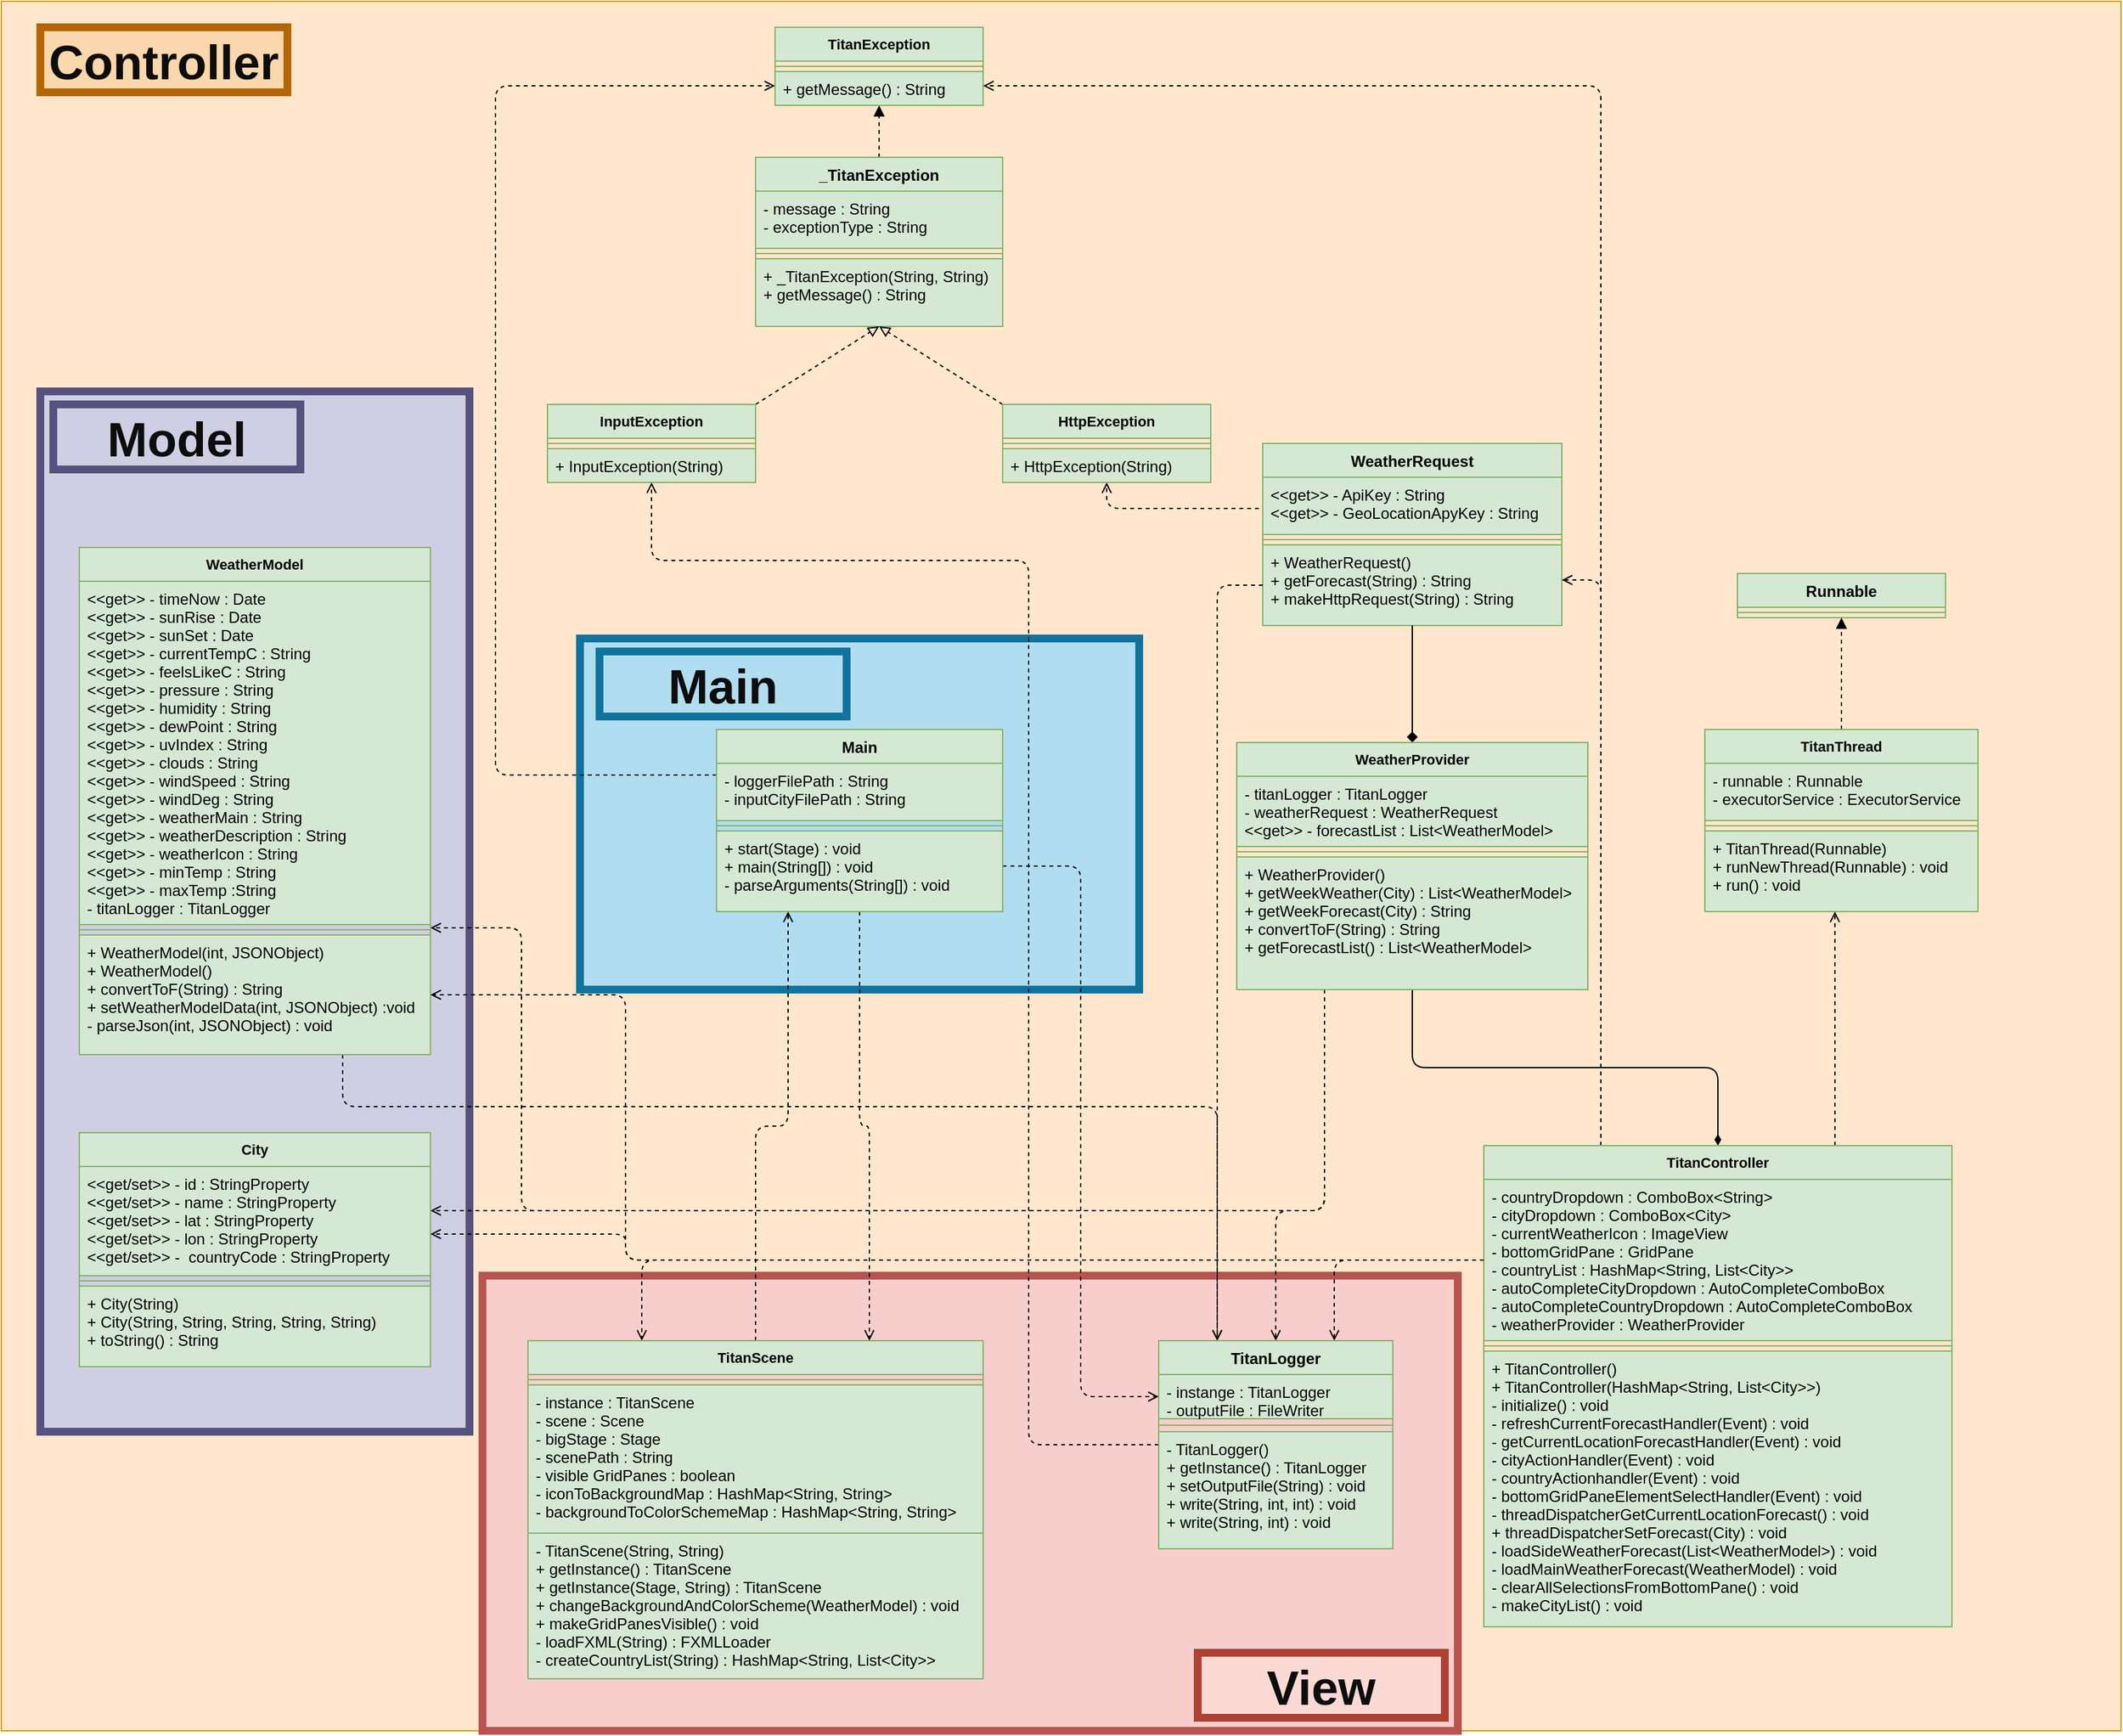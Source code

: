 <mxfile version="14.1.8" type="device"><diagram id="eHaD_CWs5Flxbc8DJSKp" name="Page-1"><mxGraphModel dx="2076" dy="2394" grid="1" gridSize="10" guides="1" tooltips="1" connect="1" arrows="1" fold="1" page="1" pageScale="1" pageWidth="850" pageHeight="1100" math="0" shadow="0"><root><mxCell id="0"/><mxCell id="1" parent="0"/><mxCell id="VTTxs8crWh6xpABYQGa9-65" value="" style="rounded=0;whiteSpace=wrap;html=1;fillColor=#ffe6cc;strokeColor=#d79b00;" vertex="1" parent="1"><mxGeometry x="30" y="-270" width="1630" height="1330" as="geometry"/></mxCell><mxCell id="VTTxs8crWh6xpABYQGa9-68" value="" style="rounded=0;whiteSpace=wrap;html=1;strokeWidth=6;fillColor=#f8cecc;strokeColor=#b85450;" vertex="1" parent="1"><mxGeometry x="400" y="710" width="750" height="350" as="geometry"/></mxCell><mxCell id="VTTxs8crWh6xpABYQGa9-71" value="" style="rounded=0;whiteSpace=wrap;html=1;strokeWidth=6;fillColor=#d0cee2;strokeColor=#56517e;" vertex="1" parent="1"><mxGeometry x="60" y="30" width="330" height="800" as="geometry"/></mxCell><mxCell id="VTTxs8crWh6xpABYQGa9-73" value="" style="rounded=0;whiteSpace=wrap;html=1;strokeWidth=6;fillColor=#b1ddf0;strokeColor=#10739e;" vertex="1" parent="1"><mxGeometry x="475" y="220" width="430" height="270" as="geometry"/></mxCell><mxCell id="VTTxs8crWh6xpABYQGa9-53" style="edgeStyle=orthogonalEdgeStyle;rounded=1;orthogonalLoop=1;jettySize=auto;html=1;exitX=0.5;exitY=1;exitDx=0;exitDy=0;entryX=0.75;entryY=0;entryDx=0;entryDy=0;dashed=1;endArrow=open;endFill=0;strokeColor=#000000;strokeWidth=1;" edge="1" parent="1" source="Y9G2NRjFEBkeJGTZ_HGm-6" target="Y9G2NRjFEBkeJGTZ_HGm-70"><mxGeometry relative="1" as="geometry"/></mxCell><mxCell id="VTTxs8crWh6xpABYQGa9-55" style="edgeStyle=orthogonalEdgeStyle;rounded=1;orthogonalLoop=1;jettySize=auto;html=1;exitX=1;exitY=0.75;exitDx=0;exitDy=0;entryX=0;entryY=0.5;entryDx=0;entryDy=0;dashed=1;endArrow=open;endFill=0;strokeColor=#000000;strokeWidth=1;" edge="1" parent="1" source="Y9G2NRjFEBkeJGTZ_HGm-6" target="Y9G2NRjFEBkeJGTZ_HGm-15"><mxGeometry relative="1" as="geometry"/></mxCell><mxCell id="VTTxs8crWh6xpABYQGa9-64" style="edgeStyle=orthogonalEdgeStyle;rounded=1;orthogonalLoop=1;jettySize=auto;html=1;exitX=0;exitY=0.25;exitDx=0;exitDy=0;entryX=0;entryY=0.75;entryDx=0;entryDy=0;dashed=1;endArrow=open;endFill=0;strokeColor=#000000;strokeWidth=1;" edge="1" parent="1" source="Y9G2NRjFEBkeJGTZ_HGm-6" target="Y9G2NRjFEBkeJGTZ_HGm-49"><mxGeometry relative="1" as="geometry"><Array as="points"><mxPoint x="410" y="325"/><mxPoint x="410" y="-205"/></Array></mxGeometry></mxCell><mxCell id="Y9G2NRjFEBkeJGTZ_HGm-6" value="Main&#10;" style="swimlane;fontStyle=1;align=center;verticalAlign=top;childLayout=stackLayout;horizontal=1;startSize=26;horizontalStack=0;resizeParent=1;resizeParentMax=0;resizeLast=0;collapsible=1;marginBottom=0;fillColor=#d5e8d4;strokeColor=#82b366;" parent="1" vertex="1"><mxGeometry x="580" y="290" width="220" height="140" as="geometry"/></mxCell><mxCell id="Y9G2NRjFEBkeJGTZ_HGm-7" value="- loggerFilePath : String&#10;- inputCityFilePath : String&#10;" style="text;strokeColor=#82b366;fillColor=#d5e8d4;align=left;verticalAlign=top;spacingLeft=4;spacingRight=4;overflow=hidden;rotatable=0;points=[[0,0.5],[1,0.5]];portConstraint=eastwest;" parent="Y9G2NRjFEBkeJGTZ_HGm-6" vertex="1"><mxGeometry y="26" width="220" height="44" as="geometry"/></mxCell><mxCell id="Y9G2NRjFEBkeJGTZ_HGm-8" value="" style="line;strokeWidth=1;fillColor=#d5e8d4;align=left;verticalAlign=middle;spacingTop=-1;spacingLeft=3;spacingRight=3;rotatable=0;labelPosition=right;points=[];portConstraint=eastwest;strokeColor=#82b366;" parent="Y9G2NRjFEBkeJGTZ_HGm-6" vertex="1"><mxGeometry y="70" width="220" height="8" as="geometry"/></mxCell><mxCell id="Y9G2NRjFEBkeJGTZ_HGm-9" value="+ start(Stage) : void&#10;+ main(String[]) : void&#10;- parseArguments(String[]) : void" style="text;strokeColor=#82b366;fillColor=#d5e8d4;align=left;verticalAlign=top;spacingLeft=4;spacingRight=4;overflow=hidden;rotatable=0;points=[[0,0.5],[1,0.5]];portConstraint=eastwest;" parent="Y9G2NRjFEBkeJGTZ_HGm-6" vertex="1"><mxGeometry y="78" width="220" height="62" as="geometry"/></mxCell><mxCell id="VTTxs8crWh6xpABYQGa9-62" style="edgeStyle=orthogonalEdgeStyle;rounded=1;orthogonalLoop=1;jettySize=auto;html=1;exitX=0;exitY=0.5;exitDx=0;exitDy=0;dashed=1;endArrow=open;endFill=0;strokeColor=#000000;strokeWidth=1;" edge="1" parent="1" source="Y9G2NRjFEBkeJGTZ_HGm-14" target="Y9G2NRjFEBkeJGTZ_HGm-45"><mxGeometry relative="1" as="geometry"><Array as="points"><mxPoint x="820" y="840"/><mxPoint x="820" y="160"/><mxPoint x="530" y="160"/></Array></mxGeometry></mxCell><mxCell id="VTTxs8crWh6xpABYQGa9-27" style="edgeStyle=none;rounded=1;orthogonalLoop=1;jettySize=auto;html=1;exitX=0.5;exitY=0;exitDx=0;exitDy=0;entryX=0.5;entryY=1;entryDx=0;entryDy=0;dashed=1;endArrow=block;endFill=1;strokeColor=#000000;strokeWidth=1;" edge="1" parent="1" source="Y9G2NRjFEBkeJGTZ_HGm-22" target="Y9G2NRjFEBkeJGTZ_HGm-49"><mxGeometry relative="1" as="geometry"/></mxCell><mxCell id="Y9G2NRjFEBkeJGTZ_HGm-22" value="_TitanException" style="swimlane;fontStyle=1;align=center;verticalAlign=top;childLayout=stackLayout;horizontal=1;startSize=26;horizontalStack=0;resizeParent=1;resizeParentMax=0;resizeLast=0;collapsible=1;marginBottom=0;fillColor=#d5e8d4;strokeColor=#82b366;" parent="1" vertex="1"><mxGeometry x="610" y="-150" width="190" height="130" as="geometry"/></mxCell><mxCell id="Y9G2NRjFEBkeJGTZ_HGm-23" value="- message : String&#10;- exceptionType : String" style="text;strokeColor=#82b366;fillColor=#d5e8d4;align=left;verticalAlign=top;spacingLeft=4;spacingRight=4;overflow=hidden;rotatable=0;points=[[0,0.5],[1,0.5]];portConstraint=eastwest;" parent="Y9G2NRjFEBkeJGTZ_HGm-22" vertex="1"><mxGeometry y="26" width="190" height="44" as="geometry"/></mxCell><mxCell id="Y9G2NRjFEBkeJGTZ_HGm-24" value="" style="line;strokeWidth=1;fillColor=#d5e8d4;align=left;verticalAlign=middle;spacingTop=-1;spacingLeft=3;spacingRight=3;rotatable=0;labelPosition=right;points=[];portConstraint=eastwest;strokeColor=#82b366;" parent="Y9G2NRjFEBkeJGTZ_HGm-22" vertex="1"><mxGeometry y="70" width="190" height="8" as="geometry"/></mxCell><mxCell id="Y9G2NRjFEBkeJGTZ_HGm-25" value="+ _TitanException(String, String)&#10;+ getMessage() : String" style="text;strokeColor=#82b366;fillColor=#d5e8d4;align=left;verticalAlign=top;spacingLeft=4;spacingRight=4;overflow=hidden;rotatable=0;points=[[0,0.5],[1,0.5]];portConstraint=eastwest;" parent="Y9G2NRjFEBkeJGTZ_HGm-22" vertex="1"><mxGeometry y="78" width="190" height="52" as="geometry"/></mxCell><mxCell id="VTTxs8crWh6xpABYQGa9-34" style="edgeStyle=orthogonalEdgeStyle;rounded=1;orthogonalLoop=1;jettySize=auto;html=1;exitX=0.008;exitY=0.282;exitDx=0;exitDy=0;entryX=0.5;entryY=1;entryDx=0;entryDy=0;dashed=1;endArrow=open;endFill=0;strokeColor=#000000;strokeWidth=1;exitPerimeter=0;" edge="1" parent="1" source="Y9G2NRjFEBkeJGTZ_HGm-27" target="Y9G2NRjFEBkeJGTZ_HGm-39"><mxGeometry relative="1" as="geometry"><Array as="points"><mxPoint x="1167" y="120"/><mxPoint x="880" y="120"/></Array></mxGeometry></mxCell><mxCell id="Y9G2NRjFEBkeJGTZ_HGm-26" value="WeatherRequest" style="swimlane;fontStyle=1;align=center;verticalAlign=top;childLayout=stackLayout;horizontal=1;startSize=26;horizontalStack=0;resizeParent=1;resizeParentMax=0;resizeLast=0;collapsible=1;marginBottom=0;fillColor=#d5e8d4;strokeColor=#82b366;" parent="1" vertex="1"><mxGeometry x="1000" y="70" width="230" height="140" as="geometry"/></mxCell><mxCell id="Y9G2NRjFEBkeJGTZ_HGm-27" value="&lt;&lt;get&gt;&gt; - ApiKey : String&#10;&lt;&lt;get&gt;&gt; - GeoLocationApyKey : String" style="text;strokeColor=#82b366;fillColor=#d5e8d4;align=left;verticalAlign=top;spacingLeft=4;spacingRight=4;overflow=hidden;rotatable=0;points=[[0,0.5],[1,0.5]];portConstraint=eastwest;" parent="Y9G2NRjFEBkeJGTZ_HGm-26" vertex="1"><mxGeometry y="26" width="230" height="44" as="geometry"/></mxCell><mxCell id="Y9G2NRjFEBkeJGTZ_HGm-28" value="" style="line;strokeWidth=1;fillColor=#d5e8d4;align=left;verticalAlign=middle;spacingTop=-1;spacingLeft=3;spacingRight=3;rotatable=0;labelPosition=right;points=[];portConstraint=eastwest;strokeColor=#82b366;" parent="Y9G2NRjFEBkeJGTZ_HGm-26" vertex="1"><mxGeometry y="70" width="230" height="8" as="geometry"/></mxCell><mxCell id="Y9G2NRjFEBkeJGTZ_HGm-29" value="+ WeatherRequest()&#10;+ getForecast(String) : String&#10;+ makeHttpRequest(String) : String" style="text;strokeColor=#82b366;fillColor=#d5e8d4;align=left;verticalAlign=top;spacingLeft=4;spacingRight=4;overflow=hidden;rotatable=0;points=[[0,0.5],[1,0.5]];portConstraint=eastwest;" parent="Y9G2NRjFEBkeJGTZ_HGm-26" vertex="1"><mxGeometry y="78" width="230" height="62" as="geometry"/></mxCell><mxCell id="Y9G2NRjFEBkeJGTZ_HGm-30" value="Runnable&#10;" style="swimlane;fontStyle=1;align=center;verticalAlign=top;childLayout=stackLayout;horizontal=1;startSize=26;horizontalStack=0;resizeParent=1;resizeParentMax=0;resizeLast=0;collapsible=1;marginBottom=0;fillColor=#d5e8d4;strokeColor=#82b366;" parent="1" vertex="1"><mxGeometry x="1365" y="170" width="160" height="34" as="geometry"/></mxCell><mxCell id="Y9G2NRjFEBkeJGTZ_HGm-31" value="" style="line;strokeWidth=1;fillColor=#d5e8d4;align=left;verticalAlign=middle;spacingTop=-1;spacingLeft=3;spacingRight=3;rotatable=0;labelPosition=right;points=[];portConstraint=eastwest;strokeColor=#82b366;" parent="Y9G2NRjFEBkeJGTZ_HGm-30" vertex="1"><mxGeometry y="26" width="160" height="8" as="geometry"/></mxCell><mxCell id="VTTxs8crWh6xpABYQGa9-2" style="edgeStyle=orthogonalEdgeStyle;rounded=1;orthogonalLoop=1;jettySize=auto;html=1;exitX=0.5;exitY=0;exitDx=0;exitDy=0;entryX=0.5;entryY=1;entryDx=0;entryDy=0;dashed=1;endArrow=block;endFill=1;fillColor=#f8cecc;" edge="1" parent="1" source="Y9G2NRjFEBkeJGTZ_HGm-34" target="Y9G2NRjFEBkeJGTZ_HGm-30"><mxGeometry relative="1" as="geometry"/></mxCell><mxCell id="Y9G2NRjFEBkeJGTZ_HGm-34" value="TitanThread" style="swimlane;fontStyle=1;align=center;verticalAlign=top;childLayout=stackLayout;horizontal=1;startSize=26;horizontalStack=0;resizeParent=1;resizeParentMax=0;resizeLast=0;collapsible=1;marginBottom=0;fontSize=11;fillColor=#d5e8d4;strokeColor=#82b366;" parent="1" vertex="1"><mxGeometry x="1340" y="290" width="210" height="140" as="geometry"/></mxCell><mxCell id="Y9G2NRjFEBkeJGTZ_HGm-35" value="- runnable : Runnable&#10;- executorService : ExecutorService" style="text;strokeColor=#82b366;fillColor=#d5e8d4;align=left;verticalAlign=top;spacingLeft=4;spacingRight=4;overflow=hidden;rotatable=0;points=[[0,0.5],[1,0.5]];portConstraint=eastwest;" parent="Y9G2NRjFEBkeJGTZ_HGm-34" vertex="1"><mxGeometry y="26" width="210" height="44" as="geometry"/></mxCell><mxCell id="Y9G2NRjFEBkeJGTZ_HGm-36" value="" style="line;strokeWidth=1;fillColor=#d5e8d4;align=left;verticalAlign=middle;spacingTop=-1;spacingLeft=3;spacingRight=3;rotatable=0;labelPosition=right;points=[];portConstraint=eastwest;strokeColor=#82b366;" parent="Y9G2NRjFEBkeJGTZ_HGm-34" vertex="1"><mxGeometry y="70" width="210" height="8" as="geometry"/></mxCell><mxCell id="Y9G2NRjFEBkeJGTZ_HGm-37" value="+ TitanThread(Runnable)&#10;+ runNewThread(Runnable) : void&#10;+ run() : void" style="text;strokeColor=#82b366;fillColor=#d5e8d4;align=left;verticalAlign=top;spacingLeft=4;spacingRight=4;overflow=hidden;rotatable=0;points=[[0,0.5],[1,0.5]];portConstraint=eastwest;" parent="Y9G2NRjFEBkeJGTZ_HGm-34" vertex="1"><mxGeometry y="78" width="210" height="62" as="geometry"/></mxCell><mxCell id="VTTxs8crWh6xpABYQGa9-28" style="edgeStyle=none;rounded=1;orthogonalLoop=1;jettySize=auto;html=1;exitX=0;exitY=0;exitDx=0;exitDy=0;entryX=0.5;entryY=1;entryDx=0;entryDy=0;dashed=1;endArrow=block;endFill=0;strokeColor=#000000;strokeWidth=1;" edge="1" parent="1" source="Y9G2NRjFEBkeJGTZ_HGm-39" target="Y9G2NRjFEBkeJGTZ_HGm-22"><mxGeometry relative="1" as="geometry"/></mxCell><mxCell id="Y9G2NRjFEBkeJGTZ_HGm-39" value="HttpException&#10;&#10;" style="swimlane;fontStyle=1;align=center;verticalAlign=top;childLayout=stackLayout;horizontal=1;startSize=26;horizontalStack=0;resizeParent=1;resizeParentMax=0;resizeLast=0;collapsible=1;marginBottom=0;fontSize=11;fillColor=#d5e8d4;strokeColor=#82b366;" parent="1" vertex="1"><mxGeometry x="800" y="40" width="160" height="60" as="geometry"/></mxCell><mxCell id="Y9G2NRjFEBkeJGTZ_HGm-41" value="" style="line;strokeWidth=1;fillColor=#d5e8d4;align=left;verticalAlign=middle;spacingTop=-1;spacingLeft=3;spacingRight=3;rotatable=0;labelPosition=right;points=[];portConstraint=eastwest;strokeColor=#82b366;" parent="Y9G2NRjFEBkeJGTZ_HGm-39" vertex="1"><mxGeometry y="26" width="160" height="8" as="geometry"/></mxCell><mxCell id="Y9G2NRjFEBkeJGTZ_HGm-42" value="+ HttpException(String)" style="text;strokeColor=#82b366;fillColor=#d5e8d4;align=left;verticalAlign=top;spacingLeft=4;spacingRight=4;overflow=hidden;rotatable=0;points=[[0,0.5],[1,0.5]];portConstraint=eastwest;" parent="Y9G2NRjFEBkeJGTZ_HGm-39" vertex="1"><mxGeometry y="34" width="160" height="26" as="geometry"/></mxCell><mxCell id="VTTxs8crWh6xpABYQGa9-29" style="edgeStyle=none;rounded=1;orthogonalLoop=1;jettySize=auto;html=1;exitX=1;exitY=0;exitDx=0;exitDy=0;entryX=0.5;entryY=1;entryDx=0;entryDy=0;dashed=1;endArrow=block;endFill=0;strokeColor=#000000;strokeWidth=1;" edge="1" parent="1" source="Y9G2NRjFEBkeJGTZ_HGm-43" target="Y9G2NRjFEBkeJGTZ_HGm-22"><mxGeometry relative="1" as="geometry"/></mxCell><mxCell id="Y9G2NRjFEBkeJGTZ_HGm-43" value="InputException&#10;" style="swimlane;fontStyle=1;align=center;verticalAlign=top;childLayout=stackLayout;horizontal=1;startSize=26;horizontalStack=0;resizeParent=1;resizeParentMax=0;resizeLast=0;collapsible=1;marginBottom=0;fontSize=11;fillColor=#d5e8d4;strokeColor=#82b366;" parent="1" vertex="1"><mxGeometry x="450" y="40" width="160" height="60" as="geometry"/></mxCell><mxCell id="Y9G2NRjFEBkeJGTZ_HGm-44" value="" style="line;strokeWidth=1;fillColor=#d5e8d4;align=left;verticalAlign=middle;spacingTop=-1;spacingLeft=3;spacingRight=3;rotatable=0;labelPosition=right;points=[];portConstraint=eastwest;strokeColor=#82b366;" parent="Y9G2NRjFEBkeJGTZ_HGm-43" vertex="1"><mxGeometry y="26" width="160" height="8" as="geometry"/></mxCell><mxCell id="Y9G2NRjFEBkeJGTZ_HGm-45" value="+ InputException(String)" style="text;strokeColor=#82b366;fillColor=#d5e8d4;align=left;verticalAlign=top;spacingLeft=4;spacingRight=4;overflow=hidden;rotatable=0;points=[[0,0.5],[1,0.5]];portConstraint=eastwest;" parent="Y9G2NRjFEBkeJGTZ_HGm-43" vertex="1"><mxGeometry y="34" width="160" height="26" as="geometry"/></mxCell><mxCell id="Y9G2NRjFEBkeJGTZ_HGm-49" value="TitanException" style="swimlane;fontStyle=1;align=center;verticalAlign=top;childLayout=stackLayout;horizontal=1;startSize=26;horizontalStack=0;resizeParent=1;resizeParentMax=0;resizeLast=0;collapsible=1;marginBottom=0;fontSize=11;fillColor=#d5e8d4;strokeColor=#82b366;" parent="1" vertex="1"><mxGeometry x="625" y="-250" width="160" height="60" as="geometry"/></mxCell><mxCell id="Y9G2NRjFEBkeJGTZ_HGm-51" value="" style="line;strokeWidth=1;fillColor=#d5e8d4;align=left;verticalAlign=middle;spacingTop=-1;spacingLeft=3;spacingRight=3;rotatable=0;labelPosition=right;points=[];portConstraint=eastwest;strokeColor=#82b366;" parent="Y9G2NRjFEBkeJGTZ_HGm-49" vertex="1"><mxGeometry y="26" width="160" height="8" as="geometry"/></mxCell><mxCell id="Y9G2NRjFEBkeJGTZ_HGm-52" value="+ getMessage() : String" style="text;strokeColor=#82b366;fillColor=#d5e8d4;align=left;verticalAlign=top;spacingLeft=4;spacingRight=4;overflow=hidden;rotatable=0;points=[[0,0.5],[1,0.5]];portConstraint=eastwest;" parent="Y9G2NRjFEBkeJGTZ_HGm-49" vertex="1"><mxGeometry y="34" width="160" height="26" as="geometry"/></mxCell><mxCell id="VTTxs8crWh6xpABYQGa9-13" style="edgeStyle=orthogonalEdgeStyle;rounded=1;orthogonalLoop=1;jettySize=auto;html=1;exitX=0.5;exitY=1;exitDx=0;exitDy=0;entryX=0.5;entryY=0;entryDx=0;entryDy=0;endArrow=diamondThin;endFill=1;strokeColor=#000000;strokeWidth=1;labelBorderColor=none;" edge="1" parent="1" source="Y9G2NRjFEBkeJGTZ_HGm-53" target="Y9G2NRjFEBkeJGTZ_HGm-65"><mxGeometry relative="1" as="geometry"/></mxCell><mxCell id="VTTxs8crWh6xpABYQGa9-24" style="edgeStyle=orthogonalEdgeStyle;rounded=1;orthogonalLoop=1;jettySize=auto;html=1;exitX=0.5;exitY=1;exitDx=0;exitDy=0;entryX=0.5;entryY=0;entryDx=0;entryDy=0;endArrow=diamond;endFill=1;strokeColor=#000000;strokeWidth=1;" edge="1" parent="1" source="Y9G2NRjFEBkeJGTZ_HGm-26" target="Y9G2NRjFEBkeJGTZ_HGm-53"><mxGeometry relative="1" as="geometry"/></mxCell><mxCell id="VTTxs8crWh6xpABYQGa9-57" style="edgeStyle=orthogonalEdgeStyle;rounded=1;orthogonalLoop=1;jettySize=auto;html=1;exitX=0.25;exitY=1;exitDx=0;exitDy=0;entryX=0.5;entryY=0;entryDx=0;entryDy=0;dashed=1;endArrow=open;endFill=0;strokeColor=#000000;strokeWidth=1;" edge="1" parent="1" source="Y9G2NRjFEBkeJGTZ_HGm-53" target="Y9G2NRjFEBkeJGTZ_HGm-14"><mxGeometry relative="1" as="geometry"><Array as="points"><mxPoint x="1048" y="660"/><mxPoint x="1010" y="660"/></Array></mxGeometry></mxCell><mxCell id="VTTxs8crWh6xpABYQGa9-58" style="edgeStyle=orthogonalEdgeStyle;rounded=1;orthogonalLoop=1;jettySize=auto;html=1;exitX=0.25;exitY=1;exitDx=0;exitDy=0;dashed=1;endArrow=open;endFill=0;strokeColor=#000000;strokeWidth=1;" edge="1" parent="1" source="Y9G2NRjFEBkeJGTZ_HGm-53"><mxGeometry relative="1" as="geometry"><mxPoint x="360" y="660" as="targetPoint"/><Array as="points"><mxPoint x="1048" y="660"/><mxPoint x="360" y="660"/></Array></mxGeometry></mxCell><mxCell id="VTTxs8crWh6xpABYQGa9-60" style="edgeStyle=orthogonalEdgeStyle;rounded=1;orthogonalLoop=1;jettySize=auto;html=1;exitX=0.25;exitY=1;exitDx=0;exitDy=0;entryX=1;entryY=0.75;entryDx=0;entryDy=0;dashed=1;endArrow=open;endFill=0;strokeColor=#000000;strokeWidth=1;" edge="1" parent="1" source="Y9G2NRjFEBkeJGTZ_HGm-53" target="Y9G2NRjFEBkeJGTZ_HGm-57"><mxGeometry relative="1" as="geometry"><Array as="points"><mxPoint x="1048" y="660"/><mxPoint x="430" y="660"/><mxPoint x="430" y="443"/></Array></mxGeometry></mxCell><mxCell id="Y9G2NRjFEBkeJGTZ_HGm-53" value="WeatherProvider" style="swimlane;fontStyle=1;align=center;verticalAlign=top;childLayout=stackLayout;horizontal=1;startSize=26;horizontalStack=0;resizeParent=1;resizeParentMax=0;resizeLast=0;collapsible=1;marginBottom=0;fontSize=11;fillColor=#d5e8d4;strokeColor=#82b366;" parent="1" vertex="1"><mxGeometry x="980" y="300" width="270" height="190" as="geometry"/></mxCell><mxCell id="Y9G2NRjFEBkeJGTZ_HGm-54" value="- titanLogger : TitanLogger&#10;- weatherRequest : WeatherRequest&#10;&lt;&lt;get&gt;&gt; - forecastList : List&lt;WeatherModel&gt;" style="text;strokeColor=#82b366;fillColor=#d5e8d4;align=left;verticalAlign=top;spacingLeft=4;spacingRight=4;overflow=hidden;rotatable=0;points=[[0,0.5],[1,0.5]];portConstraint=eastwest;" parent="Y9G2NRjFEBkeJGTZ_HGm-53" vertex="1"><mxGeometry y="26" width="270" height="54" as="geometry"/></mxCell><mxCell id="Y9G2NRjFEBkeJGTZ_HGm-55" value="" style="line;strokeWidth=1;fillColor=#d5e8d4;align=left;verticalAlign=middle;spacingTop=-1;spacingLeft=3;spacingRight=3;rotatable=0;labelPosition=right;points=[];portConstraint=eastwest;strokeColor=#82b366;" parent="Y9G2NRjFEBkeJGTZ_HGm-53" vertex="1"><mxGeometry y="80" width="270" height="8" as="geometry"/></mxCell><mxCell id="Y9G2NRjFEBkeJGTZ_HGm-56" value="+ WeatherProvider()&#10;+ getWeekWeather(City) : List&lt;WeatherModel&gt;&#10;+ getWeekForecast(City) : String&#10;+ convertToF(String) : String&#10;+ getForecastList() : List&lt;WeatherModel&gt;" style="text;strokeColor=#82b366;fillColor=#d5e8d4;align=left;verticalAlign=top;spacingLeft=4;spacingRight=4;overflow=hidden;rotatable=0;points=[[0,0.5],[1,0.5]];portConstraint=eastwest;" parent="Y9G2NRjFEBkeJGTZ_HGm-53" vertex="1"><mxGeometry y="88" width="270" height="102" as="geometry"/></mxCell><mxCell id="VTTxs8crWh6xpABYQGa9-56" style="edgeStyle=orthogonalEdgeStyle;rounded=1;orthogonalLoop=1;jettySize=auto;html=1;exitX=0.75;exitY=1;exitDx=0;exitDy=0;entryX=0.25;entryY=0;entryDx=0;entryDy=0;dashed=1;endArrow=open;endFill=0;strokeColor=#000000;strokeWidth=1;" edge="1" parent="1" source="Y9G2NRjFEBkeJGTZ_HGm-57" target="Y9G2NRjFEBkeJGTZ_HGm-14"><mxGeometry relative="1" as="geometry"><Array as="points"><mxPoint x="293" y="580"/><mxPoint x="965" y="580"/></Array></mxGeometry></mxCell><mxCell id="Y9G2NRjFEBkeJGTZ_HGm-57" value="WeatherModel" style="swimlane;fontStyle=1;align=center;verticalAlign=top;childLayout=stackLayout;horizontal=1;startSize=26;horizontalStack=0;resizeParent=1;resizeParentMax=0;resizeLast=0;collapsible=1;marginBottom=0;fontSize=11;fillColor=#d5e8d4;strokeColor=#82b366;" parent="1" vertex="1"><mxGeometry x="90" y="150" width="270" height="390" as="geometry"/></mxCell><mxCell id="Y9G2NRjFEBkeJGTZ_HGm-58" value="&lt;&lt;get&gt;&gt; - timeNow : Date&#10;&lt;&lt;get&gt;&gt; - sunRise : Date&#10;&lt;&lt;get&gt;&gt; - sunSet : Date&#10;&lt;&lt;get&gt;&gt; - currentTempC : String&#10;&lt;&lt;get&gt;&gt; - feelsLikeC : String&#10;&lt;&lt;get&gt;&gt; - pressure : String&#10;&lt;&lt;get&gt;&gt; - humidity : String&#10;&lt;&lt;get&gt;&gt; - dewPoint : String&#10;&lt;&lt;get&gt;&gt; - uvIndex : String&#10;&lt;&lt;get&gt;&gt; - clouds : String&#10;&lt;&lt;get&gt;&gt; - windSpeed : String&#10;&lt;&lt;get&gt;&gt; - windDeg : String&#10;&lt;&lt;get&gt;&gt; - weatherMain : String&#10;&lt;&lt;get&gt;&gt; - weatherDescription : String&#10;&lt;&lt;get&gt;&gt; - weatherIcon : String&#10;&lt;&lt;get&gt;&gt; - minTemp : String&#10;&lt;&lt;get&gt;&gt; - maxTemp :String&#10;- titanLogger : TitanLogger" style="text;strokeColor=#82b366;fillColor=#d5e8d4;align=left;verticalAlign=top;spacingLeft=4;spacingRight=4;overflow=hidden;rotatable=0;points=[[0,0.5],[1,0.5]];portConstraint=eastwest;" parent="Y9G2NRjFEBkeJGTZ_HGm-57" vertex="1"><mxGeometry y="26" width="270" height="264" as="geometry"/></mxCell><mxCell id="Y9G2NRjFEBkeJGTZ_HGm-59" value="" style="line;strokeWidth=1;fillColor=#d5e8d4;align=left;verticalAlign=middle;spacingTop=-1;spacingLeft=3;spacingRight=3;rotatable=0;labelPosition=right;points=[];portConstraint=eastwest;strokeColor=#82b366;" parent="Y9G2NRjFEBkeJGTZ_HGm-57" vertex="1"><mxGeometry y="290" width="270" height="8" as="geometry"/></mxCell><mxCell id="Y9G2NRjFEBkeJGTZ_HGm-60" value="+ WeatherModel(int, JSONObject)&#10;+ WeatherModel()&#10;+ convertToF(String) : String&#10;+ setWeatherModelData(int, JSONObject) :void&#10;- parseJson(int, JSONObject) : void&#10;" style="text;strokeColor=#82b366;fillColor=#d5e8d4;align=left;verticalAlign=top;spacingLeft=4;spacingRight=4;overflow=hidden;rotatable=0;points=[[0,0.5],[1,0.5]];portConstraint=eastwest;" parent="Y9G2NRjFEBkeJGTZ_HGm-57" vertex="1"><mxGeometry y="298" width="270" height="92" as="geometry"/></mxCell><mxCell id="Y9G2NRjFEBkeJGTZ_HGm-61" value="City" style="swimlane;fontStyle=1;align=center;verticalAlign=top;childLayout=stackLayout;horizontal=1;startSize=26;horizontalStack=0;resizeParent=1;resizeParentMax=0;resizeLast=0;collapsible=1;marginBottom=0;fontSize=11;fillColor=#d5e8d4;strokeColor=#82b366;" parent="1" vertex="1"><mxGeometry x="90" y="600" width="270" height="180" as="geometry"/></mxCell><mxCell id="Y9G2NRjFEBkeJGTZ_HGm-62" value="&lt;&lt;get/set&gt;&gt; - id : StringProperty&#10;&lt;&lt;get/set&gt;&gt; - name : StringProperty&#10;&lt;&lt;get/set&gt;&gt; - lat : StringProperty&#10;&lt;&lt;get/set&gt;&gt; - lon : StringProperty&#10;&lt;&lt;get/set&gt;&gt; -  countryCode : StringProperty&#10;" style="text;strokeColor=#82b366;fillColor=#d5e8d4;align=left;verticalAlign=top;spacingLeft=4;spacingRight=4;overflow=hidden;rotatable=0;points=[[0,0.5],[1,0.5]];portConstraint=eastwest;" parent="Y9G2NRjFEBkeJGTZ_HGm-61" vertex="1"><mxGeometry y="26" width="270" height="84" as="geometry"/></mxCell><mxCell id="Y9G2NRjFEBkeJGTZ_HGm-63" value="" style="line;strokeWidth=1;fillColor=#d5e8d4;align=left;verticalAlign=middle;spacingTop=-1;spacingLeft=3;spacingRight=3;rotatable=0;labelPosition=right;points=[];portConstraint=eastwest;strokeColor=#82b366;" parent="Y9G2NRjFEBkeJGTZ_HGm-61" vertex="1"><mxGeometry y="110" width="270" height="8" as="geometry"/></mxCell><mxCell id="Y9G2NRjFEBkeJGTZ_HGm-64" value="+ City(String)&#10;+ City(String, String, String, String, String)&#10;+ toString() : String" style="text;strokeColor=#82b366;fillColor=#d5e8d4;align=left;verticalAlign=top;spacingLeft=4;spacingRight=4;overflow=hidden;rotatable=0;points=[[0,0.5],[1,0.5]];portConstraint=eastwest;" parent="Y9G2NRjFEBkeJGTZ_HGm-61" vertex="1"><mxGeometry y="118" width="270" height="62" as="geometry"/></mxCell><mxCell id="VTTxs8crWh6xpABYQGa9-4" style="edgeStyle=orthogonalEdgeStyle;rounded=1;orthogonalLoop=1;jettySize=auto;html=1;entryX=0.476;entryY=1;entryDx=0;entryDy=0;entryPerimeter=0;endArrow=open;endFill=0;strokeColor=#000000;exitX=0.75;exitY=0;exitDx=0;exitDy=0;dashed=1;" edge="1" parent="1" source="Y9G2NRjFEBkeJGTZ_HGm-65" target="Y9G2NRjFEBkeJGTZ_HGm-37"><mxGeometry relative="1" as="geometry"/></mxCell><mxCell id="VTTxs8crWh6xpABYQGa9-52" style="edgeStyle=orthogonalEdgeStyle;rounded=1;orthogonalLoop=1;jettySize=auto;html=1;exitX=0.25;exitY=0;exitDx=0;exitDy=0;entryX=1;entryY=0.75;entryDx=0;entryDy=0;dashed=1;endArrow=open;endFill=0;strokeColor=#000000;strokeWidth=1;" edge="1" parent="1" source="Y9G2NRjFEBkeJGTZ_HGm-65" target="Y9G2NRjFEBkeJGTZ_HGm-26"><mxGeometry relative="1" as="geometry"><Array as="points"><mxPoint x="1260" y="175"/></Array></mxGeometry></mxCell><mxCell id="VTTxs8crWh6xpABYQGa9-63" style="edgeStyle=orthogonalEdgeStyle;rounded=1;orthogonalLoop=1;jettySize=auto;html=1;exitX=0.25;exitY=0;exitDx=0;exitDy=0;entryX=1;entryY=0.75;entryDx=0;entryDy=0;dashed=1;endArrow=open;endFill=0;strokeColor=#000000;strokeWidth=1;" edge="1" parent="1" source="Y9G2NRjFEBkeJGTZ_HGm-65" target="Y9G2NRjFEBkeJGTZ_HGm-49"><mxGeometry relative="1" as="geometry"/></mxCell><mxCell id="Y9G2NRjFEBkeJGTZ_HGm-65" value="TitanController" style="swimlane;fontStyle=1;align=center;verticalAlign=top;childLayout=stackLayout;horizontal=1;startSize=26;horizontalStack=0;resizeParent=1;resizeParentMax=0;resizeLast=0;collapsible=1;marginBottom=0;fontSize=11;fillColor=#d5e8d4;strokeColor=#82b366;" parent="1" vertex="1"><mxGeometry x="1170" y="610" width="360" height="370" as="geometry"/></mxCell><mxCell id="Y9G2NRjFEBkeJGTZ_HGm-66" value="- countryDropdown : ComboBox&lt;String&gt;&#10;- cityDropdown : ComboBox&lt;City&gt;&#10;- currentWeatherIcon : ImageView&#10;- bottomGridPane : GridPane&#10;- countryList : HashMap&lt;String, List&lt;City&gt;&gt;&#10;- autoCompleteCityDropdown : AutoCompleteComboBox&#10;- autoCompleteCountryDropdown : AutoCompleteComboBox&#10;- weatherProvider : WeatherProvider" style="text;strokeColor=#82b366;fillColor=#d5e8d4;align=left;verticalAlign=top;spacingLeft=4;spacingRight=4;overflow=hidden;rotatable=0;points=[[0,0.5],[1,0.5]];portConstraint=eastwest;" parent="Y9G2NRjFEBkeJGTZ_HGm-65" vertex="1"><mxGeometry y="26" width="360" height="124" as="geometry"/></mxCell><mxCell id="Y9G2NRjFEBkeJGTZ_HGm-67" value="" style="line;strokeWidth=1;fillColor=#d5e8d4;align=left;verticalAlign=middle;spacingTop=-1;spacingLeft=3;spacingRight=3;rotatable=0;labelPosition=right;points=[];portConstraint=eastwest;strokeColor=#82b366;" parent="Y9G2NRjFEBkeJGTZ_HGm-65" vertex="1"><mxGeometry y="150" width="360" height="8" as="geometry"/></mxCell><mxCell id="Y9G2NRjFEBkeJGTZ_HGm-68" value="+ TitanController()&#10;+ TitanController(HashMap&lt;String, List&lt;City&gt;&gt;)&#10;- initialize() : void&#10;- refreshCurrentForecastHandler(Event) : void&#10;- getCurrentLocationForecastHandler(Event) : void&#10;- cityActionHandler(Event) : void&#10;- countryActionhandler(Event) : void&#10;- bottomGridPaneElementSelectHandler(Event) : void&#10;- threadDispatcherGetCurrentLocationForecast() : void&#10;+ threadDispatcherSetForecast(City) : void&#10;- loadSideWeatherForecast(List&lt;WeatherModel&gt;) : void&#10;- loadMainWeatherForecast(WeatherModel) : void&#10;- clearAllSelectionsFromBottomPane() : void&#10;- makeCityList() : void" style="text;strokeColor=#82b366;fillColor=#d5e8d4;align=left;verticalAlign=top;spacingLeft=4;spacingRight=4;overflow=hidden;rotatable=0;points=[[0,0.5],[1,0.5]];portConstraint=eastwest;" parent="Y9G2NRjFEBkeJGTZ_HGm-65" vertex="1"><mxGeometry y="158" width="360" height="212" as="geometry"/></mxCell><mxCell id="VTTxs8crWh6xpABYQGa9-54" style="edgeStyle=orthogonalEdgeStyle;rounded=1;orthogonalLoop=1;jettySize=auto;html=1;exitX=0.5;exitY=0;exitDx=0;exitDy=0;entryX=0.25;entryY=1;entryDx=0;entryDy=0;dashed=1;endArrow=open;endFill=0;strokeColor=#000000;strokeWidth=1;" edge="1" parent="1" source="Y9G2NRjFEBkeJGTZ_HGm-70" target="Y9G2NRjFEBkeJGTZ_HGm-6"><mxGeometry relative="1" as="geometry"/></mxCell><mxCell id="VTTxs8crWh6xpABYQGa9-48" style="edgeStyle=orthogonalEdgeStyle;rounded=1;orthogonalLoop=1;jettySize=auto;html=1;exitX=0;exitY=0.5;exitDx=0;exitDy=0;dashed=1;endArrow=open;endFill=0;strokeColor=#000000;strokeWidth=1;" edge="1" parent="1" source="Y9G2NRjFEBkeJGTZ_HGm-66" target="Y9G2NRjFEBkeJGTZ_HGm-62"><mxGeometry relative="1" as="geometry"><Array as="points"><mxPoint x="510" y="698"/><mxPoint x="510" y="678"/></Array></mxGeometry></mxCell><mxCell id="VTTxs8crWh6xpABYQGa9-49" style="edgeStyle=orthogonalEdgeStyle;rounded=1;orthogonalLoop=1;jettySize=auto;html=1;exitX=0;exitY=0.5;exitDx=0;exitDy=0;entryX=1;entryY=0.5;entryDx=0;entryDy=0;dashed=1;endArrow=open;endFill=0;strokeColor=#000000;strokeWidth=1;" edge="1" parent="1" source="Y9G2NRjFEBkeJGTZ_HGm-66" target="Y9G2NRjFEBkeJGTZ_HGm-60"><mxGeometry relative="1" as="geometry"><Array as="points"><mxPoint x="510" y="698"/><mxPoint x="510" y="494"/></Array></mxGeometry></mxCell><mxCell id="VTTxs8crWh6xpABYQGa9-50" style="edgeStyle=orthogonalEdgeStyle;rounded=1;orthogonalLoop=1;jettySize=auto;html=1;exitX=0;exitY=0.5;exitDx=0;exitDy=0;entryX=0.25;entryY=0;entryDx=0;entryDy=0;dashed=1;endArrow=open;endFill=0;strokeColor=#000000;strokeWidth=1;" edge="1" parent="1" source="Y9G2NRjFEBkeJGTZ_HGm-66" target="Y9G2NRjFEBkeJGTZ_HGm-70"><mxGeometry relative="1" as="geometry"/></mxCell><mxCell id="VTTxs8crWh6xpABYQGa9-51" style="edgeStyle=orthogonalEdgeStyle;rounded=1;orthogonalLoop=1;jettySize=auto;html=1;exitX=0;exitY=0.5;exitDx=0;exitDy=0;entryX=0.75;entryY=0;entryDx=0;entryDy=0;dashed=1;endArrow=open;endFill=0;strokeColor=#000000;strokeWidth=1;" edge="1" parent="1" source="Y9G2NRjFEBkeJGTZ_HGm-66" target="Y9G2NRjFEBkeJGTZ_HGm-14"><mxGeometry relative="1" as="geometry"/></mxCell><mxCell id="VTTxs8crWh6xpABYQGa9-61" style="edgeStyle=orthogonalEdgeStyle;rounded=1;orthogonalLoop=1;jettySize=auto;html=1;exitX=0;exitY=0.5;exitDx=0;exitDy=0;entryX=0.25;entryY=0;entryDx=0;entryDy=0;dashed=1;endArrow=open;endFill=0;strokeColor=#000000;strokeWidth=1;" edge="1" parent="1" source="Y9G2NRjFEBkeJGTZ_HGm-29" target="Y9G2NRjFEBkeJGTZ_HGm-14"><mxGeometry relative="1" as="geometry"/></mxCell><mxCell id="VTTxs8crWh6xpABYQGa9-67" value="&lt;h1&gt;&lt;font color=&quot;#0d0d0d&quot; style=&quot;font-size: 37px&quot;&gt;Controller&lt;/font&gt;&lt;/h1&gt;" style="text;html=1;strokeColor=#b46504;fillColor=#fad7ac;spacing=5;spacingTop=-20;whiteSpace=wrap;overflow=hidden;rounded=0;strokeWidth=6;align=center;" vertex="1" parent="1"><mxGeometry x="60" y="-250" width="190" height="50" as="geometry"/></mxCell><mxCell id="Y9G2NRjFEBkeJGTZ_HGm-14" value="TitanLogger" style="swimlane;fontStyle=1;align=center;verticalAlign=top;childLayout=stackLayout;horizontal=1;startSize=26;horizontalStack=0;resizeParent=1;resizeParentMax=0;resizeLast=0;collapsible=1;marginBottom=0;fillColor=#d5e8d4;strokeColor=#82b366;" parent="1" vertex="1"><mxGeometry x="920" y="760" width="180" height="160" as="geometry"/></mxCell><mxCell id="Y9G2NRjFEBkeJGTZ_HGm-15" value="- instange : TitanLogger&#10;- outputFile : FileWriter" style="text;strokeColor=#82b366;fillColor=#d5e8d4;align=left;verticalAlign=top;spacingLeft=4;spacingRight=4;overflow=hidden;rotatable=0;points=[[0,0.5],[1,0.5]];portConstraint=eastwest;" parent="Y9G2NRjFEBkeJGTZ_HGm-14" vertex="1"><mxGeometry y="26" width="180" height="34" as="geometry"/></mxCell><mxCell id="Y9G2NRjFEBkeJGTZ_HGm-16" value="" style="line;strokeWidth=1;fillColor=#d5e8d4;align=left;verticalAlign=middle;spacingTop=-1;spacingLeft=3;spacingRight=3;rotatable=0;labelPosition=right;points=[];portConstraint=eastwest;strokeColor=#82b366;" parent="Y9G2NRjFEBkeJGTZ_HGm-14" vertex="1"><mxGeometry y="60" width="180" height="10" as="geometry"/></mxCell><mxCell id="Y9G2NRjFEBkeJGTZ_HGm-17" value="- TitanLogger()&#10;+ getInstance() : TitanLogger&#10;+ setOutputFile(String) : void&#10;+ write(String, int, int) : void&#10;+ write(String, int) : void" style="text;strokeColor=#82b366;fillColor=#d5e8d4;align=left;verticalAlign=top;spacingLeft=4;spacingRight=4;overflow=hidden;rotatable=0;points=[[0,0.5],[1,0.5]];portConstraint=eastwest;" parent="Y9G2NRjFEBkeJGTZ_HGm-14" vertex="1"><mxGeometry y="70" width="180" height="90" as="geometry"/></mxCell><mxCell id="Y9G2NRjFEBkeJGTZ_HGm-70" value="TitanScene" style="swimlane;fontStyle=1;align=center;verticalAlign=top;childLayout=stackLayout;horizontal=1;startSize=26;horizontalStack=0;resizeParent=1;resizeParentMax=0;resizeLast=0;collapsible=1;marginBottom=0;fontSize=11;fillColor=#d5e8d4;strokeColor=#82b366;" parent="1" vertex="1"><mxGeometry x="435" y="760" width="350" height="260" as="geometry"/></mxCell><mxCell id="Y9G2NRjFEBkeJGTZ_HGm-72" value="" style="line;strokeWidth=1;fillColor=#d5e8d4;align=left;verticalAlign=middle;spacingTop=-1;spacingLeft=3;spacingRight=3;rotatable=0;labelPosition=right;points=[];portConstraint=eastwest;strokeColor=#82b366;" parent="Y9G2NRjFEBkeJGTZ_HGm-70" vertex="1"><mxGeometry y="26" width="350" height="8" as="geometry"/></mxCell><mxCell id="Y9G2NRjFEBkeJGTZ_HGm-71" value="- instance : TitanScene&#10;- scene : Scene&#10;- bigStage : Stage&#10;- scenePath : String&#10;- visible GridPanes : boolean&#10;- iconToBackgroundMap : HashMap&lt;String, String&gt;&#10;- backgroundToColorSchemeMap : HashMap&lt;String, String&gt;" style="text;strokeColor=#82b366;fillColor=#d5e8d4;align=left;verticalAlign=top;spacingLeft=4;spacingRight=4;overflow=hidden;rotatable=0;points=[[0,0.5],[1,0.5]];portConstraint=eastwest;" parent="Y9G2NRjFEBkeJGTZ_HGm-70" vertex="1"><mxGeometry y="34" width="350" height="114" as="geometry"/></mxCell><mxCell id="Y9G2NRjFEBkeJGTZ_HGm-73" value="- TitanScene(String, String)&#10;+ getInstance() : TitanScene&#10;+ getInstance(Stage, String) : TitanScene&#10;+ changeBackgroundAndColorScheme(WeatherModel) : void&#10;+ makeGridPanesVisible() : void&#10;- loadFXML(String) : FXMLLoader&#10;- createCountryList(String) : HashMap&lt;String, List&lt;City&gt;&gt;" style="text;strokeColor=#82b366;fillColor=#d5e8d4;align=left;verticalAlign=top;spacingLeft=4;spacingRight=4;overflow=hidden;rotatable=0;points=[[0,0.5],[1,0.5]];portConstraint=eastwest;" parent="Y9G2NRjFEBkeJGTZ_HGm-70" vertex="1"><mxGeometry y="148" width="350" height="112" as="geometry"/></mxCell><mxCell id="VTTxs8crWh6xpABYQGa9-70" value="&lt;h1&gt;&lt;font color=&quot;#0d0d0d&quot; style=&quot;font-size: 37px&quot;&gt;View&lt;/font&gt;&lt;/h1&gt;" style="text;html=1;strokeColor=#ae4132;fillColor=#fad9d5;spacing=5;spacingTop=-20;whiteSpace=wrap;overflow=hidden;rounded=0;strokeWidth=6;align=center;" vertex="1" parent="1"><mxGeometry x="950" y="1000" width="190" height="50" as="geometry"/></mxCell><mxCell id="VTTxs8crWh6xpABYQGa9-72" value="&lt;h1&gt;&lt;font color=&quot;#0d0d0d&quot; style=&quot;font-size: 37px&quot;&gt;Model&lt;/font&gt;&lt;/h1&gt;" style="text;html=1;strokeColor=#56517e;fillColor=#d0cee2;spacing=5;spacingTop=-20;whiteSpace=wrap;overflow=hidden;rounded=0;strokeWidth=6;align=center;" vertex="1" parent="1"><mxGeometry x="70" y="40" width="190" height="50" as="geometry"/></mxCell><mxCell id="VTTxs8crWh6xpABYQGa9-74" value="&lt;h1&gt;&lt;font color=&quot;#0d0d0d&quot; style=&quot;font-size: 37px&quot;&gt;Main&lt;/font&gt;&lt;/h1&gt;" style="text;html=1;strokeColor=#10739e;fillColor=#b1ddf0;spacing=5;spacingTop=-20;whiteSpace=wrap;overflow=hidden;rounded=0;strokeWidth=6;align=center;" vertex="1" parent="1"><mxGeometry x="490" y="230" width="190" height="50" as="geometry"/></mxCell></root></mxGraphModel></diagram></mxfile>